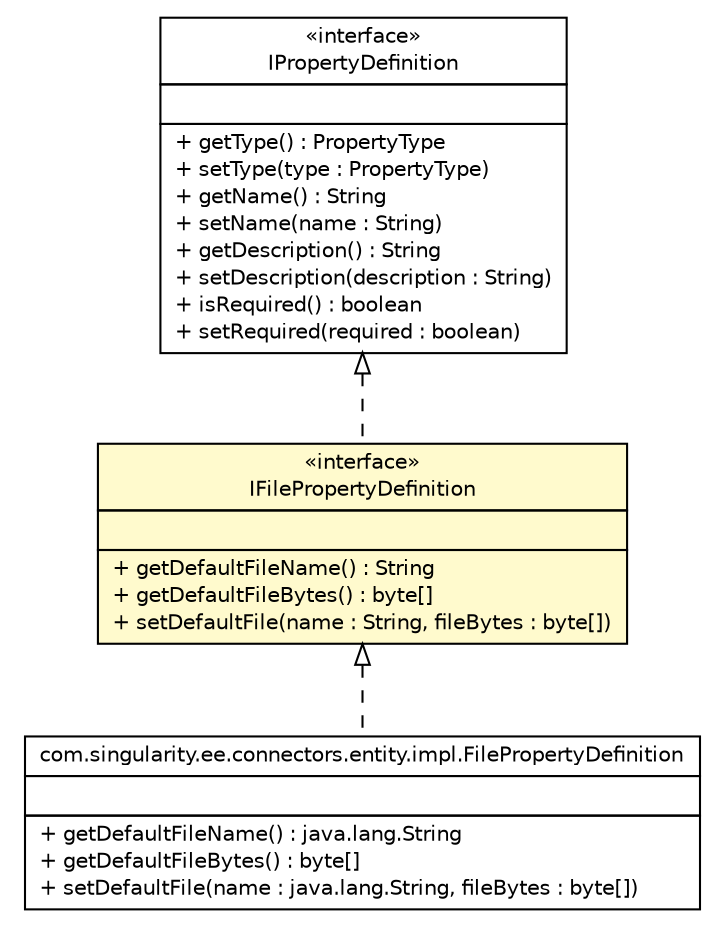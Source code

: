 #!/usr/local/bin/dot
#
# Class diagram 
# Generated by UMLGraph version 5.4 (http://www.umlgraph.org/)
#

digraph G {
	edge [fontname="Helvetica",fontsize=10,labelfontname="Helvetica",labelfontsize=10];
	node [fontname="Helvetica",fontsize=10,shape=plaintext];
	nodesep=0.25;
	ranksep=0.5;
	// com.singularity.ee.connectors.entity.api.IFilePropertyDefinition
	c832 [label=<<table title="com.singularity.ee.connectors.entity.api.IFilePropertyDefinition" border="0" cellborder="1" cellspacing="0" cellpadding="2" port="p" bgcolor="lemonChiffon" href="./IFilePropertyDefinition.html">
		<tr><td><table border="0" cellspacing="0" cellpadding="1">
<tr><td align="center" balign="center"> &#171;interface&#187; </td></tr>
<tr><td align="center" balign="center"> IFilePropertyDefinition </td></tr>
		</table></td></tr>
		<tr><td><table border="0" cellspacing="0" cellpadding="1">
<tr><td align="left" balign="left">  </td></tr>
		</table></td></tr>
		<tr><td><table border="0" cellspacing="0" cellpadding="1">
<tr><td align="left" balign="left"> + getDefaultFileName() : String </td></tr>
<tr><td align="left" balign="left"> + getDefaultFileBytes() : byte[] </td></tr>
<tr><td align="left" balign="left"> + setDefaultFile(name : String, fileBytes : byte[]) </td></tr>
		</table></td></tr>
		</table>>, URL="./IFilePropertyDefinition.html", fontname="Helvetica", fontcolor="black", fontsize=10.0];
	// com.singularity.ee.connectors.entity.api.IPropertyDefinition
	c841 [label=<<table title="com.singularity.ee.connectors.entity.api.IPropertyDefinition" border="0" cellborder="1" cellspacing="0" cellpadding="2" port="p" href="./IPropertyDefinition.html">
		<tr><td><table border="0" cellspacing="0" cellpadding="1">
<tr><td align="center" balign="center"> &#171;interface&#187; </td></tr>
<tr><td align="center" balign="center"> IPropertyDefinition </td></tr>
		</table></td></tr>
		<tr><td><table border="0" cellspacing="0" cellpadding="1">
<tr><td align="left" balign="left">  </td></tr>
		</table></td></tr>
		<tr><td><table border="0" cellspacing="0" cellpadding="1">
<tr><td align="left" balign="left"> + getType() : PropertyType </td></tr>
<tr><td align="left" balign="left"> + setType(type : PropertyType) </td></tr>
<tr><td align="left" balign="left"> + getName() : String </td></tr>
<tr><td align="left" balign="left"> + setName(name : String) </td></tr>
<tr><td align="left" balign="left"> + getDescription() : String </td></tr>
<tr><td align="left" balign="left"> + setDescription(description : String) </td></tr>
<tr><td align="left" balign="left"> + isRequired() : boolean </td></tr>
<tr><td align="left" balign="left"> + setRequired(required : boolean) </td></tr>
		</table></td></tr>
		</table>>, URL="./IPropertyDefinition.html", fontname="Helvetica", fontcolor="black", fontsize=10.0];
	// com.singularity.ee.connectors.entity.impl.FilePropertyDefinition
	c854 [label=<<table title="com.singularity.ee.connectors.entity.impl.FilePropertyDefinition" border="0" cellborder="1" cellspacing="0" cellpadding="2" port="p" href="../impl/FilePropertyDefinition.html">
		<tr><td><table border="0" cellspacing="0" cellpadding="1">
<tr><td align="center" balign="center"> com.singularity.ee.connectors.entity.impl.FilePropertyDefinition </td></tr>
		</table></td></tr>
		<tr><td><table border="0" cellspacing="0" cellpadding="1">
<tr><td align="left" balign="left">  </td></tr>
		</table></td></tr>
		<tr><td><table border="0" cellspacing="0" cellpadding="1">
<tr><td align="left" balign="left"> + getDefaultFileName() : java.lang.String </td></tr>
<tr><td align="left" balign="left"> + getDefaultFileBytes() : byte[] </td></tr>
<tr><td align="left" balign="left"> + setDefaultFile(name : java.lang.String, fileBytes : byte[]) </td></tr>
		</table></td></tr>
		</table>>, URL="../impl/FilePropertyDefinition.html", fontname="Helvetica", fontcolor="black", fontsize=10.0];
	//com.singularity.ee.connectors.entity.api.IFilePropertyDefinition implements com.singularity.ee.connectors.entity.api.IPropertyDefinition
	c841:p -> c832:p [dir=back,arrowtail=empty,style=dashed];
	//com.singularity.ee.connectors.entity.impl.FilePropertyDefinition implements com.singularity.ee.connectors.entity.api.IFilePropertyDefinition
	c832:p -> c854:p [dir=back,arrowtail=empty,style=dashed];
}

